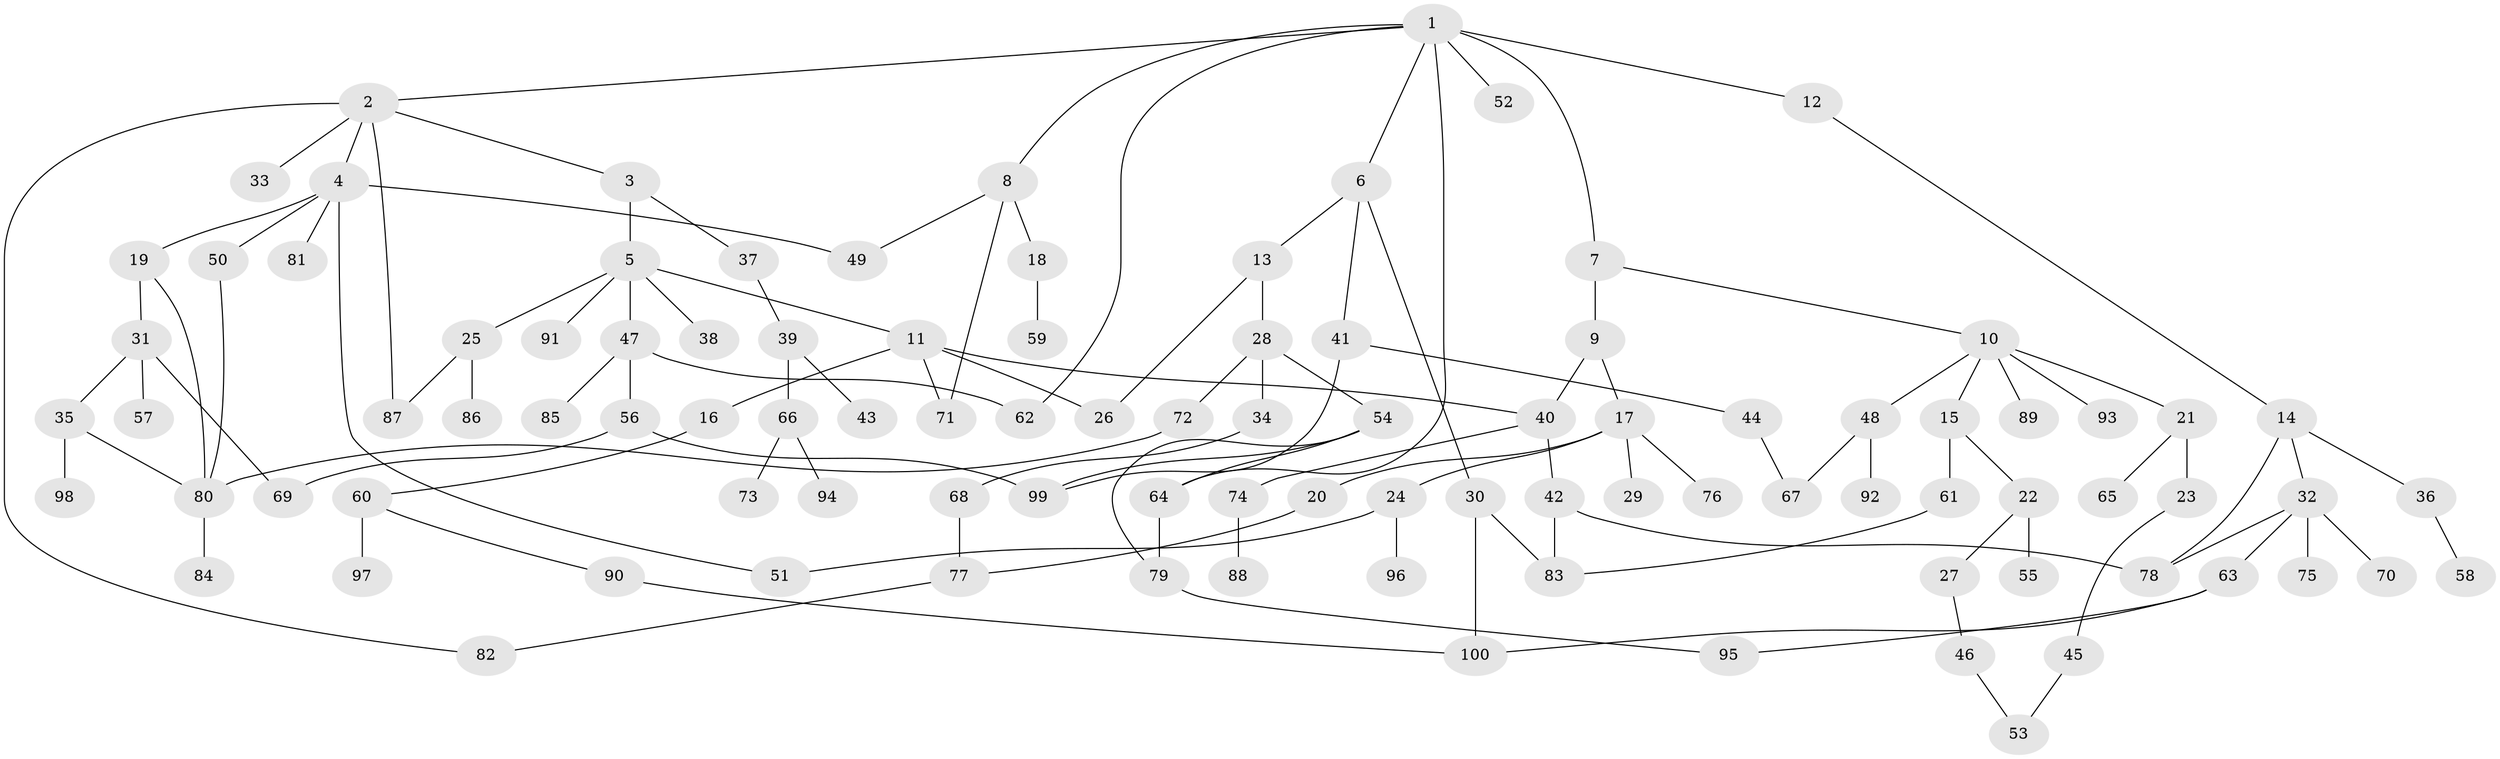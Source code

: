 // Generated by graph-tools (version 1.1) at 2025/11/02/21/25 10:11:06]
// undirected, 100 vertices, 125 edges
graph export_dot {
graph [start="1"]
  node [color=gray90,style=filled];
  1;
  2;
  3;
  4;
  5;
  6;
  7;
  8;
  9;
  10;
  11;
  12;
  13;
  14;
  15;
  16;
  17;
  18;
  19;
  20;
  21;
  22;
  23;
  24;
  25;
  26;
  27;
  28;
  29;
  30;
  31;
  32;
  33;
  34;
  35;
  36;
  37;
  38;
  39;
  40;
  41;
  42;
  43;
  44;
  45;
  46;
  47;
  48;
  49;
  50;
  51;
  52;
  53;
  54;
  55;
  56;
  57;
  58;
  59;
  60;
  61;
  62;
  63;
  64;
  65;
  66;
  67;
  68;
  69;
  70;
  71;
  72;
  73;
  74;
  75;
  76;
  77;
  78;
  79;
  80;
  81;
  82;
  83;
  84;
  85;
  86;
  87;
  88;
  89;
  90;
  91;
  92;
  93;
  94;
  95;
  96;
  97;
  98;
  99;
  100;
  1 -- 2;
  1 -- 6;
  1 -- 7;
  1 -- 8;
  1 -- 12;
  1 -- 52;
  1 -- 64;
  1 -- 62;
  2 -- 3;
  2 -- 4;
  2 -- 33;
  2 -- 87;
  2 -- 82;
  3 -- 5;
  3 -- 37;
  4 -- 19;
  4 -- 50;
  4 -- 81;
  4 -- 49;
  4 -- 51;
  5 -- 11;
  5 -- 25;
  5 -- 38;
  5 -- 47;
  5 -- 91;
  6 -- 13;
  6 -- 30;
  6 -- 41;
  7 -- 9;
  7 -- 10;
  8 -- 18;
  8 -- 49;
  8 -- 71;
  9 -- 17;
  9 -- 40;
  10 -- 15;
  10 -- 21;
  10 -- 48;
  10 -- 89;
  10 -- 93;
  11 -- 16;
  11 -- 26;
  11 -- 40;
  11 -- 71;
  12 -- 14;
  13 -- 28;
  13 -- 26;
  14 -- 32;
  14 -- 36;
  14 -- 78;
  15 -- 22;
  15 -- 61;
  16 -- 60;
  17 -- 20;
  17 -- 24;
  17 -- 29;
  17 -- 76;
  18 -- 59;
  19 -- 31;
  19 -- 80;
  20 -- 77;
  21 -- 23;
  21 -- 65;
  22 -- 27;
  22 -- 55;
  23 -- 45;
  24 -- 51;
  24 -- 96;
  25 -- 86;
  25 -- 87;
  27 -- 46;
  28 -- 34;
  28 -- 54;
  28 -- 72;
  30 -- 100;
  30 -- 83;
  31 -- 35;
  31 -- 57;
  31 -- 69;
  32 -- 63;
  32 -- 70;
  32 -- 75;
  32 -- 78;
  34 -- 68;
  35 -- 98;
  35 -- 80;
  36 -- 58;
  37 -- 39;
  39 -- 43;
  39 -- 66;
  40 -- 42;
  40 -- 74;
  41 -- 44;
  41 -- 99;
  42 -- 83;
  42 -- 78;
  44 -- 67;
  45 -- 53;
  46 -- 53;
  47 -- 56;
  47 -- 62;
  47 -- 85;
  48 -- 67;
  48 -- 92;
  50 -- 80;
  54 -- 79;
  54 -- 99;
  54 -- 64;
  56 -- 69;
  56 -- 99;
  60 -- 90;
  60 -- 97;
  61 -- 83;
  63 -- 100;
  63 -- 95;
  64 -- 79;
  66 -- 73;
  66 -- 94;
  68 -- 77;
  72 -- 80;
  74 -- 88;
  77 -- 82;
  79 -- 95;
  80 -- 84;
  90 -- 100;
}
